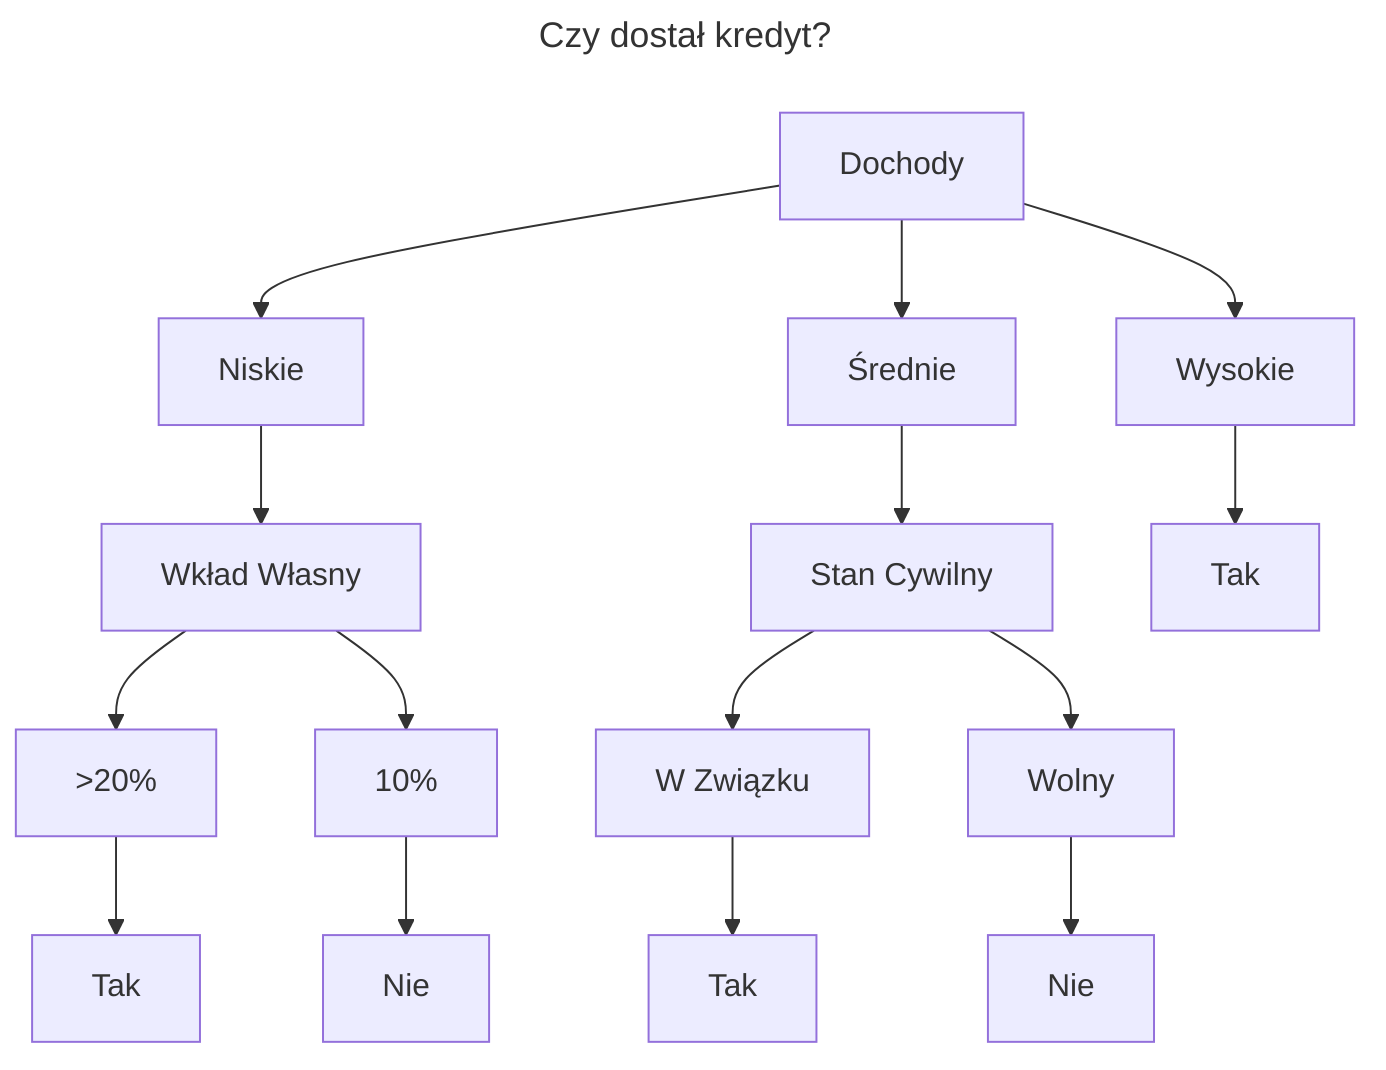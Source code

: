 ---
title: Czy dostał kredyt?
---

graph TD
    A[Dochody] --> B[Niskie]
    A --> C[Średnie]
    A --> D[Wysokie]
    B --> E[Wkład Własny]
    E --> F[">20%"]
    E --> G["10%"]
    F --> H[Tak]
    G --> I[Nie]
    C --> J[Stan Cywilny]
    J --> K[W Związku]
    J --> L[Wolny]
    K --> M[Tak]
    L --> N[Nie]
    D --> O[Tak]